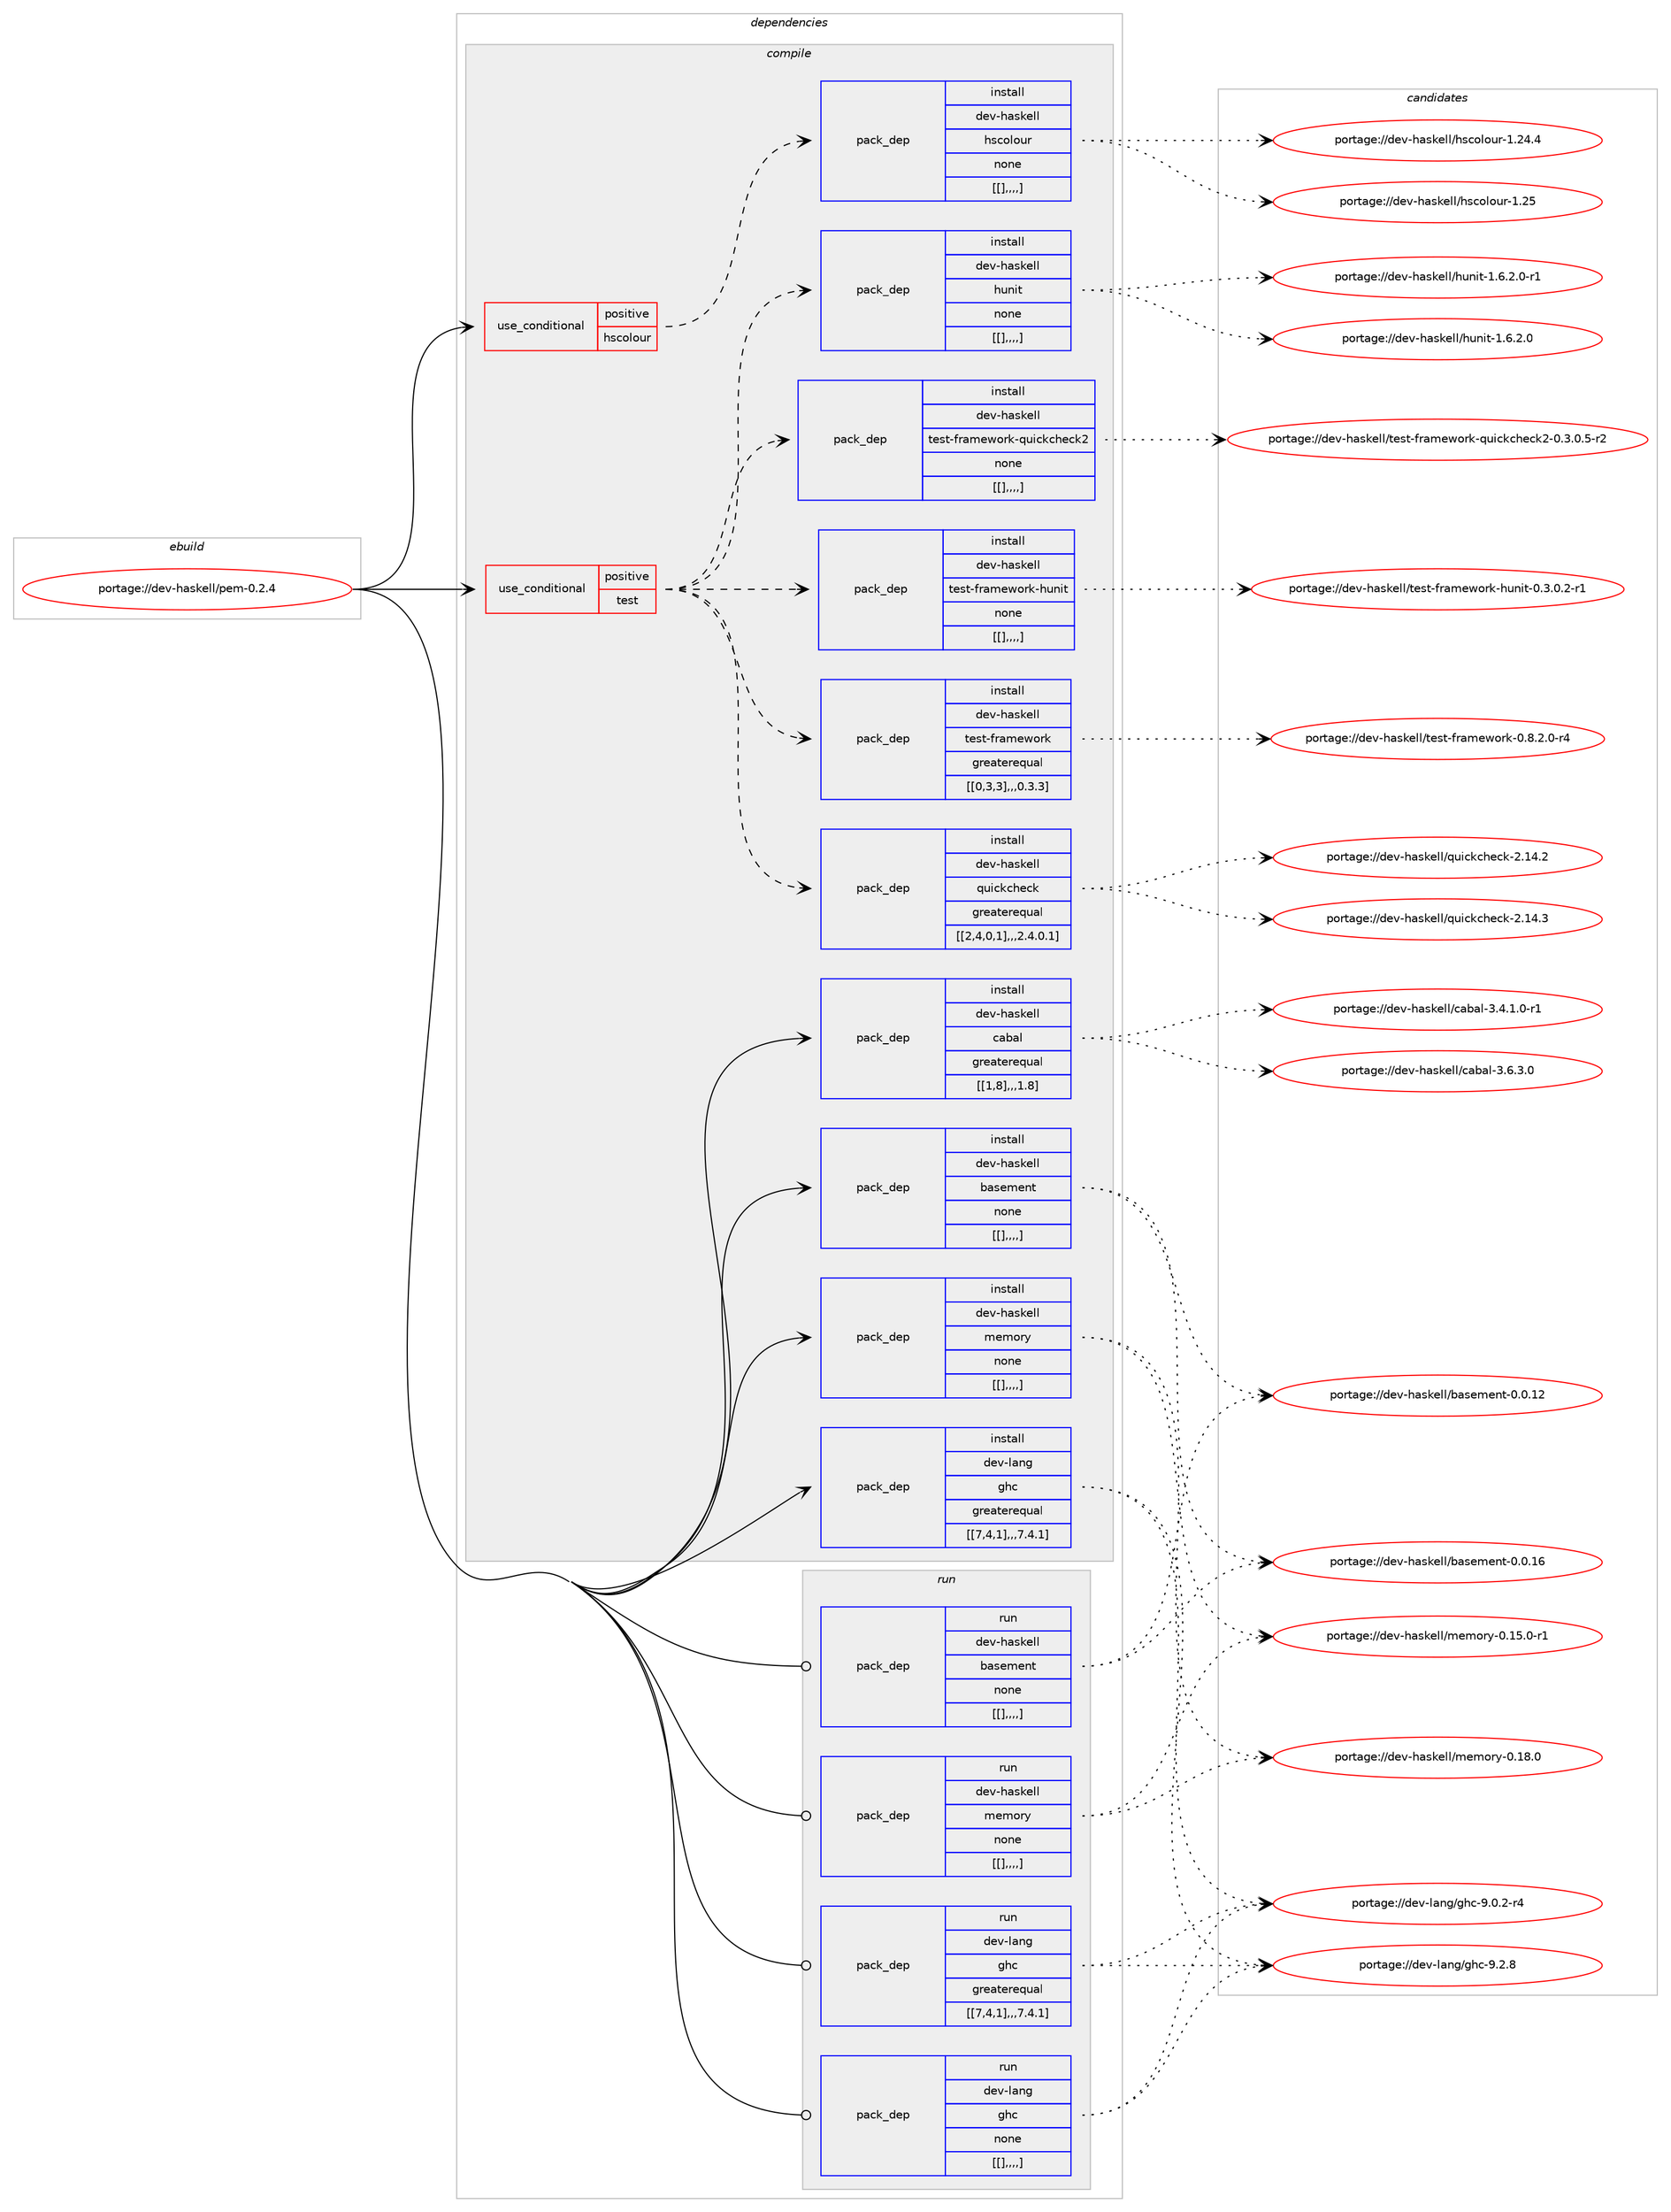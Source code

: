 digraph prolog {

# *************
# Graph options
# *************

newrank=true;
concentrate=true;
compound=true;
graph [rankdir=LR,fontname=Helvetica,fontsize=10,ranksep=1.5];#, ranksep=2.5, nodesep=0.2];
edge  [arrowhead=vee];
node  [fontname=Helvetica,fontsize=10];

# **********
# The ebuild
# **********

subgraph cluster_leftcol {
color=gray;
label=<<i>ebuild</i>>;
id [label="portage://dev-haskell/pem-0.2.4", color=red, width=4, href="../dev-haskell/pem-0.2.4.svg"];
}

# ****************
# The dependencies
# ****************

subgraph cluster_midcol {
color=gray;
label=<<i>dependencies</i>>;
subgraph cluster_compile {
fillcolor="#eeeeee";
style=filled;
label=<<i>compile</i>>;
subgraph cond21269 {
dependency86422 [label=<<TABLE BORDER="0" CELLBORDER="1" CELLSPACING="0" CELLPADDING="4"><TR><TD ROWSPAN="3" CELLPADDING="10">use_conditional</TD></TR><TR><TD>positive</TD></TR><TR><TD>hscolour</TD></TR></TABLE>>, shape=none, color=red];
subgraph pack64145 {
dependency86423 [label=<<TABLE BORDER="0" CELLBORDER="1" CELLSPACING="0" CELLPADDING="4" WIDTH="220"><TR><TD ROWSPAN="6" CELLPADDING="30">pack_dep</TD></TR><TR><TD WIDTH="110">install</TD></TR><TR><TD>dev-haskell</TD></TR><TR><TD>hscolour</TD></TR><TR><TD>none</TD></TR><TR><TD>[[],,,,]</TD></TR></TABLE>>, shape=none, color=blue];
}
dependency86422:e -> dependency86423:w [weight=20,style="dashed",arrowhead="vee"];
}
id:e -> dependency86422:w [weight=20,style="solid",arrowhead="vee"];
subgraph cond21270 {
dependency86424 [label=<<TABLE BORDER="0" CELLBORDER="1" CELLSPACING="0" CELLPADDING="4"><TR><TD ROWSPAN="3" CELLPADDING="10">use_conditional</TD></TR><TR><TD>positive</TD></TR><TR><TD>test</TD></TR></TABLE>>, shape=none, color=red];
subgraph pack64146 {
dependency86425 [label=<<TABLE BORDER="0" CELLBORDER="1" CELLSPACING="0" CELLPADDING="4" WIDTH="220"><TR><TD ROWSPAN="6" CELLPADDING="30">pack_dep</TD></TR><TR><TD WIDTH="110">install</TD></TR><TR><TD>dev-haskell</TD></TR><TR><TD>hunit</TD></TR><TR><TD>none</TD></TR><TR><TD>[[],,,,]</TD></TR></TABLE>>, shape=none, color=blue];
}
dependency86424:e -> dependency86425:w [weight=20,style="dashed",arrowhead="vee"];
subgraph pack64147 {
dependency86426 [label=<<TABLE BORDER="0" CELLBORDER="1" CELLSPACING="0" CELLPADDING="4" WIDTH="220"><TR><TD ROWSPAN="6" CELLPADDING="30">pack_dep</TD></TR><TR><TD WIDTH="110">install</TD></TR><TR><TD>dev-haskell</TD></TR><TR><TD>quickcheck</TD></TR><TR><TD>greaterequal</TD></TR><TR><TD>[[2,4,0,1],,,2.4.0.1]</TD></TR></TABLE>>, shape=none, color=blue];
}
dependency86424:e -> dependency86426:w [weight=20,style="dashed",arrowhead="vee"];
subgraph pack64148 {
dependency86427 [label=<<TABLE BORDER="0" CELLBORDER="1" CELLSPACING="0" CELLPADDING="4" WIDTH="220"><TR><TD ROWSPAN="6" CELLPADDING="30">pack_dep</TD></TR><TR><TD WIDTH="110">install</TD></TR><TR><TD>dev-haskell</TD></TR><TR><TD>test-framework</TD></TR><TR><TD>greaterequal</TD></TR><TR><TD>[[0,3,3],,,0.3.3]</TD></TR></TABLE>>, shape=none, color=blue];
}
dependency86424:e -> dependency86427:w [weight=20,style="dashed",arrowhead="vee"];
subgraph pack64149 {
dependency86428 [label=<<TABLE BORDER="0" CELLBORDER="1" CELLSPACING="0" CELLPADDING="4" WIDTH="220"><TR><TD ROWSPAN="6" CELLPADDING="30">pack_dep</TD></TR><TR><TD WIDTH="110">install</TD></TR><TR><TD>dev-haskell</TD></TR><TR><TD>test-framework-hunit</TD></TR><TR><TD>none</TD></TR><TR><TD>[[],,,,]</TD></TR></TABLE>>, shape=none, color=blue];
}
dependency86424:e -> dependency86428:w [weight=20,style="dashed",arrowhead="vee"];
subgraph pack64150 {
dependency86429 [label=<<TABLE BORDER="0" CELLBORDER="1" CELLSPACING="0" CELLPADDING="4" WIDTH="220"><TR><TD ROWSPAN="6" CELLPADDING="30">pack_dep</TD></TR><TR><TD WIDTH="110">install</TD></TR><TR><TD>dev-haskell</TD></TR><TR><TD>test-framework-quickcheck2</TD></TR><TR><TD>none</TD></TR><TR><TD>[[],,,,]</TD></TR></TABLE>>, shape=none, color=blue];
}
dependency86424:e -> dependency86429:w [weight=20,style="dashed",arrowhead="vee"];
}
id:e -> dependency86424:w [weight=20,style="solid",arrowhead="vee"];
subgraph pack64151 {
dependency86430 [label=<<TABLE BORDER="0" CELLBORDER="1" CELLSPACING="0" CELLPADDING="4" WIDTH="220"><TR><TD ROWSPAN="6" CELLPADDING="30">pack_dep</TD></TR><TR><TD WIDTH="110">install</TD></TR><TR><TD>dev-haskell</TD></TR><TR><TD>basement</TD></TR><TR><TD>none</TD></TR><TR><TD>[[],,,,]</TD></TR></TABLE>>, shape=none, color=blue];
}
id:e -> dependency86430:w [weight=20,style="solid",arrowhead="vee"];
subgraph pack64152 {
dependency86431 [label=<<TABLE BORDER="0" CELLBORDER="1" CELLSPACING="0" CELLPADDING="4" WIDTH="220"><TR><TD ROWSPAN="6" CELLPADDING="30">pack_dep</TD></TR><TR><TD WIDTH="110">install</TD></TR><TR><TD>dev-haskell</TD></TR><TR><TD>cabal</TD></TR><TR><TD>greaterequal</TD></TR><TR><TD>[[1,8],,,1.8]</TD></TR></TABLE>>, shape=none, color=blue];
}
id:e -> dependency86431:w [weight=20,style="solid",arrowhead="vee"];
subgraph pack64153 {
dependency86432 [label=<<TABLE BORDER="0" CELLBORDER="1" CELLSPACING="0" CELLPADDING="4" WIDTH="220"><TR><TD ROWSPAN="6" CELLPADDING="30">pack_dep</TD></TR><TR><TD WIDTH="110">install</TD></TR><TR><TD>dev-haskell</TD></TR><TR><TD>memory</TD></TR><TR><TD>none</TD></TR><TR><TD>[[],,,,]</TD></TR></TABLE>>, shape=none, color=blue];
}
id:e -> dependency86432:w [weight=20,style="solid",arrowhead="vee"];
subgraph pack64154 {
dependency86433 [label=<<TABLE BORDER="0" CELLBORDER="1" CELLSPACING="0" CELLPADDING="4" WIDTH="220"><TR><TD ROWSPAN="6" CELLPADDING="30">pack_dep</TD></TR><TR><TD WIDTH="110">install</TD></TR><TR><TD>dev-lang</TD></TR><TR><TD>ghc</TD></TR><TR><TD>greaterequal</TD></TR><TR><TD>[[7,4,1],,,7.4.1]</TD></TR></TABLE>>, shape=none, color=blue];
}
id:e -> dependency86433:w [weight=20,style="solid",arrowhead="vee"];
}
subgraph cluster_compileandrun {
fillcolor="#eeeeee";
style=filled;
label=<<i>compile and run</i>>;
}
subgraph cluster_run {
fillcolor="#eeeeee";
style=filled;
label=<<i>run</i>>;
subgraph pack64155 {
dependency86434 [label=<<TABLE BORDER="0" CELLBORDER="1" CELLSPACING="0" CELLPADDING="4" WIDTH="220"><TR><TD ROWSPAN="6" CELLPADDING="30">pack_dep</TD></TR><TR><TD WIDTH="110">run</TD></TR><TR><TD>dev-haskell</TD></TR><TR><TD>basement</TD></TR><TR><TD>none</TD></TR><TR><TD>[[],,,,]</TD></TR></TABLE>>, shape=none, color=blue];
}
id:e -> dependency86434:w [weight=20,style="solid",arrowhead="odot"];
subgraph pack64156 {
dependency86435 [label=<<TABLE BORDER="0" CELLBORDER="1" CELLSPACING="0" CELLPADDING="4" WIDTH="220"><TR><TD ROWSPAN="6" CELLPADDING="30">pack_dep</TD></TR><TR><TD WIDTH="110">run</TD></TR><TR><TD>dev-haskell</TD></TR><TR><TD>memory</TD></TR><TR><TD>none</TD></TR><TR><TD>[[],,,,]</TD></TR></TABLE>>, shape=none, color=blue];
}
id:e -> dependency86435:w [weight=20,style="solid",arrowhead="odot"];
subgraph pack64157 {
dependency86436 [label=<<TABLE BORDER="0" CELLBORDER="1" CELLSPACING="0" CELLPADDING="4" WIDTH="220"><TR><TD ROWSPAN="6" CELLPADDING="30">pack_dep</TD></TR><TR><TD WIDTH="110">run</TD></TR><TR><TD>dev-lang</TD></TR><TR><TD>ghc</TD></TR><TR><TD>greaterequal</TD></TR><TR><TD>[[7,4,1],,,7.4.1]</TD></TR></TABLE>>, shape=none, color=blue];
}
id:e -> dependency86436:w [weight=20,style="solid",arrowhead="odot"];
subgraph pack64158 {
dependency86437 [label=<<TABLE BORDER="0" CELLBORDER="1" CELLSPACING="0" CELLPADDING="4" WIDTH="220"><TR><TD ROWSPAN="6" CELLPADDING="30">pack_dep</TD></TR><TR><TD WIDTH="110">run</TD></TR><TR><TD>dev-lang</TD></TR><TR><TD>ghc</TD></TR><TR><TD>none</TD></TR><TR><TD>[[],,,,]</TD></TR></TABLE>>, shape=none, color=blue];
}
id:e -> dependency86437:w [weight=20,style="solid",arrowhead="odot"];
}
}

# **************
# The candidates
# **************

subgraph cluster_choices {
rank=same;
color=gray;
label=<<i>candidates</i>>;

subgraph choice64145 {
color=black;
nodesep=1;
choice100101118451049711510710110810847104115991111081111171144549465053 [label="portage://dev-haskell/hscolour-1.25", color=red, width=4,href="../dev-haskell/hscolour-1.25.svg"];
choice1001011184510497115107101108108471041159911110811111711445494650524652 [label="portage://dev-haskell/hscolour-1.24.4", color=red, width=4,href="../dev-haskell/hscolour-1.24.4.svg"];
dependency86423:e -> choice100101118451049711510710110810847104115991111081111171144549465053:w [style=dotted,weight="100"];
dependency86423:e -> choice1001011184510497115107101108108471041159911110811111711445494650524652:w [style=dotted,weight="100"];
}
subgraph choice64146 {
color=black;
nodesep=1;
choice10010111845104971151071011081084710411711010511645494654465046484511449 [label="portage://dev-haskell/hunit-1.6.2.0-r1", color=red, width=4,href="../dev-haskell/hunit-1.6.2.0-r1.svg"];
choice1001011184510497115107101108108471041171101051164549465446504648 [label="portage://dev-haskell/hunit-1.6.2.0", color=red, width=4,href="../dev-haskell/hunit-1.6.2.0.svg"];
dependency86425:e -> choice10010111845104971151071011081084710411711010511645494654465046484511449:w [style=dotted,weight="100"];
dependency86425:e -> choice1001011184510497115107101108108471041171101051164549465446504648:w [style=dotted,weight="100"];
}
subgraph choice64147 {
color=black;
nodesep=1;
choice10010111845104971151071011081084711311710599107991041019910745504649524651 [label="portage://dev-haskell/quickcheck-2.14.3", color=red, width=4,href="../dev-haskell/quickcheck-2.14.3.svg"];
choice10010111845104971151071011081084711311710599107991041019910745504649524650 [label="portage://dev-haskell/quickcheck-2.14.2", color=red, width=4,href="../dev-haskell/quickcheck-2.14.2.svg"];
dependency86426:e -> choice10010111845104971151071011081084711311710599107991041019910745504649524651:w [style=dotted,weight="100"];
dependency86426:e -> choice10010111845104971151071011081084711311710599107991041019910745504649524650:w [style=dotted,weight="100"];
}
subgraph choice64148 {
color=black;
nodesep=1;
choice100101118451049711510710110810847116101115116451021149710910111911111410745484656465046484511452 [label="portage://dev-haskell/test-framework-0.8.2.0-r4", color=red, width=4,href="../dev-haskell/test-framework-0.8.2.0-r4.svg"];
dependency86427:e -> choice100101118451049711510710110810847116101115116451021149710910111911111410745484656465046484511452:w [style=dotted,weight="100"];
}
subgraph choice64149 {
color=black;
nodesep=1;
choice10010111845104971151071011081084711610111511645102114971091011191111141074510411711010511645484651464846504511449 [label="portage://dev-haskell/test-framework-hunit-0.3.0.2-r1", color=red, width=4,href="../dev-haskell/test-framework-hunit-0.3.0.2-r1.svg"];
dependency86428:e -> choice10010111845104971151071011081084711610111511645102114971091011191111141074510411711010511645484651464846504511449:w [style=dotted,weight="100"];
}
subgraph choice64150 {
color=black;
nodesep=1;
choice1001011184510497115107101108108471161011151164510211497109101119111114107451131171059910799104101991075045484651464846534511450 [label="portage://dev-haskell/test-framework-quickcheck2-0.3.0.5-r2", color=red, width=4,href="../dev-haskell/test-framework-quickcheck2-0.3.0.5-r2.svg"];
dependency86429:e -> choice1001011184510497115107101108108471161011151164510211497109101119111114107451131171059910799104101991075045484651464846534511450:w [style=dotted,weight="100"];
}
subgraph choice64151 {
color=black;
nodesep=1;
choice100101118451049711510710110810847989711510110910111011645484648464954 [label="portage://dev-haskell/basement-0.0.16", color=red, width=4,href="../dev-haskell/basement-0.0.16.svg"];
choice100101118451049711510710110810847989711510110910111011645484648464950 [label="portage://dev-haskell/basement-0.0.12", color=red, width=4,href="../dev-haskell/basement-0.0.12.svg"];
dependency86430:e -> choice100101118451049711510710110810847989711510110910111011645484648464954:w [style=dotted,weight="100"];
dependency86430:e -> choice100101118451049711510710110810847989711510110910111011645484648464950:w [style=dotted,weight="100"];
}
subgraph choice64152 {
color=black;
nodesep=1;
choice100101118451049711510710110810847999798971084551465446514648 [label="portage://dev-haskell/cabal-3.6.3.0", color=red, width=4,href="../dev-haskell/cabal-3.6.3.0.svg"];
choice1001011184510497115107101108108479997989710845514652464946484511449 [label="portage://dev-haskell/cabal-3.4.1.0-r1", color=red, width=4,href="../dev-haskell/cabal-3.4.1.0-r1.svg"];
dependency86431:e -> choice100101118451049711510710110810847999798971084551465446514648:w [style=dotted,weight="100"];
dependency86431:e -> choice1001011184510497115107101108108479997989710845514652464946484511449:w [style=dotted,weight="100"];
}
subgraph choice64153 {
color=black;
nodesep=1;
choice10010111845104971151071011081084710910110911111412145484649564648 [label="portage://dev-haskell/memory-0.18.0", color=red, width=4,href="../dev-haskell/memory-0.18.0.svg"];
choice100101118451049711510710110810847109101109111114121454846495346484511449 [label="portage://dev-haskell/memory-0.15.0-r1", color=red, width=4,href="../dev-haskell/memory-0.15.0-r1.svg"];
dependency86432:e -> choice10010111845104971151071011081084710910110911111412145484649564648:w [style=dotted,weight="100"];
dependency86432:e -> choice100101118451049711510710110810847109101109111114121454846495346484511449:w [style=dotted,weight="100"];
}
subgraph choice64154 {
color=black;
nodesep=1;
choice10010111845108971101034710310499455746504656 [label="portage://dev-lang/ghc-9.2.8", color=red, width=4,href="../dev-lang/ghc-9.2.8.svg"];
choice100101118451089711010347103104994557464846504511452 [label="portage://dev-lang/ghc-9.0.2-r4", color=red, width=4,href="../dev-lang/ghc-9.0.2-r4.svg"];
dependency86433:e -> choice10010111845108971101034710310499455746504656:w [style=dotted,weight="100"];
dependency86433:e -> choice100101118451089711010347103104994557464846504511452:w [style=dotted,weight="100"];
}
subgraph choice64155 {
color=black;
nodesep=1;
choice100101118451049711510710110810847989711510110910111011645484648464954 [label="portage://dev-haskell/basement-0.0.16", color=red, width=4,href="../dev-haskell/basement-0.0.16.svg"];
choice100101118451049711510710110810847989711510110910111011645484648464950 [label="portage://dev-haskell/basement-0.0.12", color=red, width=4,href="../dev-haskell/basement-0.0.12.svg"];
dependency86434:e -> choice100101118451049711510710110810847989711510110910111011645484648464954:w [style=dotted,weight="100"];
dependency86434:e -> choice100101118451049711510710110810847989711510110910111011645484648464950:w [style=dotted,weight="100"];
}
subgraph choice64156 {
color=black;
nodesep=1;
choice10010111845104971151071011081084710910110911111412145484649564648 [label="portage://dev-haskell/memory-0.18.0", color=red, width=4,href="../dev-haskell/memory-0.18.0.svg"];
choice100101118451049711510710110810847109101109111114121454846495346484511449 [label="portage://dev-haskell/memory-0.15.0-r1", color=red, width=4,href="../dev-haskell/memory-0.15.0-r1.svg"];
dependency86435:e -> choice10010111845104971151071011081084710910110911111412145484649564648:w [style=dotted,weight="100"];
dependency86435:e -> choice100101118451049711510710110810847109101109111114121454846495346484511449:w [style=dotted,weight="100"];
}
subgraph choice64157 {
color=black;
nodesep=1;
choice10010111845108971101034710310499455746504656 [label="portage://dev-lang/ghc-9.2.8", color=red, width=4,href="../dev-lang/ghc-9.2.8.svg"];
choice100101118451089711010347103104994557464846504511452 [label="portage://dev-lang/ghc-9.0.2-r4", color=red, width=4,href="../dev-lang/ghc-9.0.2-r4.svg"];
dependency86436:e -> choice10010111845108971101034710310499455746504656:w [style=dotted,weight="100"];
dependency86436:e -> choice100101118451089711010347103104994557464846504511452:w [style=dotted,weight="100"];
}
subgraph choice64158 {
color=black;
nodesep=1;
choice10010111845108971101034710310499455746504656 [label="portage://dev-lang/ghc-9.2.8", color=red, width=4,href="../dev-lang/ghc-9.2.8.svg"];
choice100101118451089711010347103104994557464846504511452 [label="portage://dev-lang/ghc-9.0.2-r4", color=red, width=4,href="../dev-lang/ghc-9.0.2-r4.svg"];
dependency86437:e -> choice10010111845108971101034710310499455746504656:w [style=dotted,weight="100"];
dependency86437:e -> choice100101118451089711010347103104994557464846504511452:w [style=dotted,weight="100"];
}
}

}
